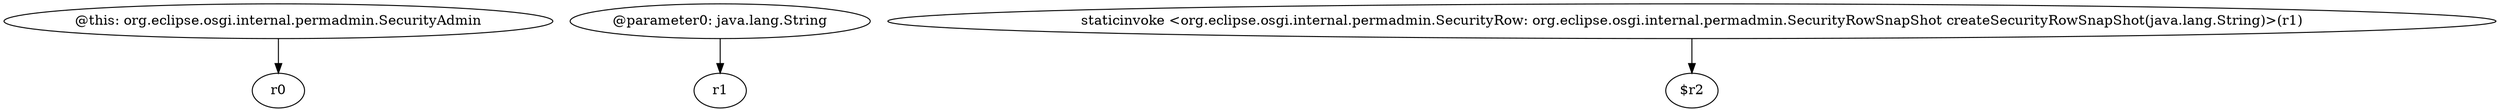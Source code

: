 digraph g {
0[label="@this: org.eclipse.osgi.internal.permadmin.SecurityAdmin"]
1[label="r0"]
0->1[label=""]
2[label="@parameter0: java.lang.String"]
3[label="r1"]
2->3[label=""]
4[label="staticinvoke <org.eclipse.osgi.internal.permadmin.SecurityRow: org.eclipse.osgi.internal.permadmin.SecurityRowSnapShot createSecurityRowSnapShot(java.lang.String)>(r1)"]
5[label="$r2"]
4->5[label=""]
}